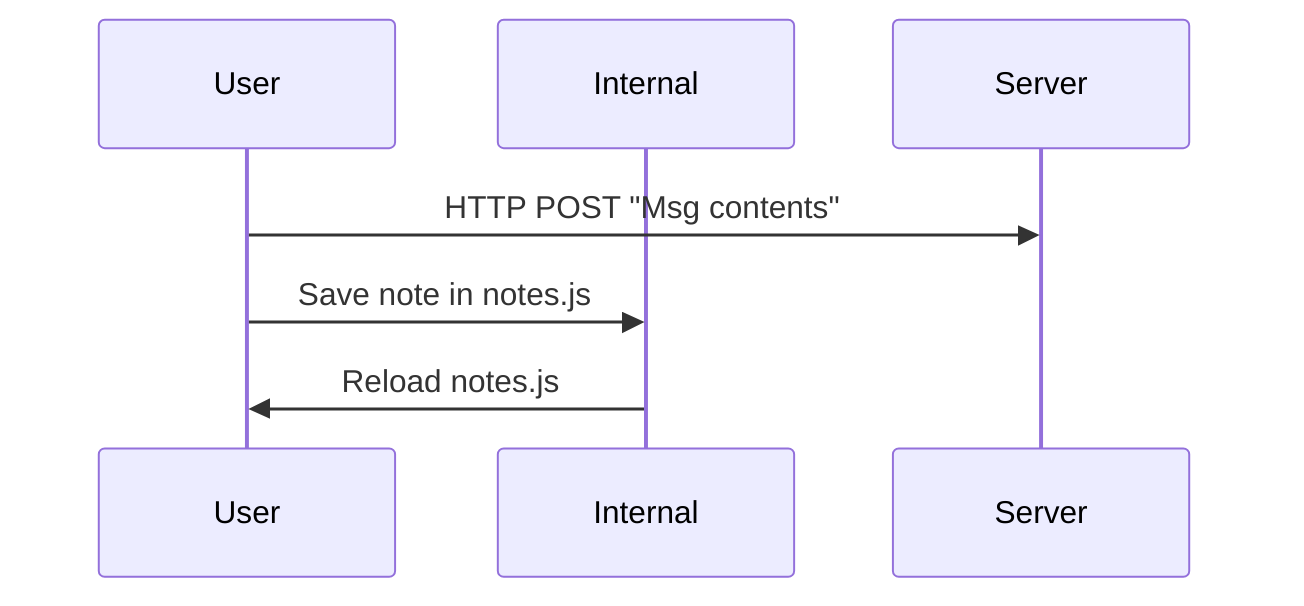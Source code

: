 sequenceDiagram
  participant User as User
  participant Internal as Internal
  participant Server as Server

  User ->> Server: HTTP POST "Msg contents"
  User ->> Internal: Save note in notes.js
  Internal ->> User: Reload notes.js